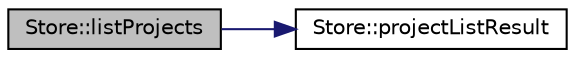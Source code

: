 digraph "Store::listProjects"
{
 // INTERACTIVE_SVG=YES
 // LATEX_PDF_SIZE
  edge [fontname="Helvetica",fontsize="10",labelfontname="Helvetica",labelfontsize="10"];
  node [fontname="Helvetica",fontsize="10",shape=record];
  rankdir="LR";
  Node131 [label="Store::listProjects",height=0.2,width=0.4,color="black", fillcolor="grey75", style="filled", fontcolor="black",tooltip=" "];
  Node131 -> Node132 [color="midnightblue",fontsize="10",style="solid",fontname="Helvetica"];
  Node132 [label="Store::projectListResult",height=0.2,width=0.4,color="black", fillcolor="white", style="filled",URL="$class_store.html#abddbce002df4162f1dcf354a91237d97",tooltip=" "];
}
